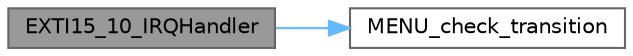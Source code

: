digraph "EXTI15_10_IRQHandler"
{
 // LATEX_PDF_SIZE
  bgcolor="transparent";
  edge [fontname=Helvetica,fontsize=10,labelfontname=Helvetica,labelfontsize=10];
  node [fontname=Helvetica,fontsize=10,shape=box,height=0.2,width=0.4];
  rankdir="LR";
  Node1 [id="Node000001",label="EXTI15_10_IRQHandler",height=0.2,width=0.4,color="gray40", fillcolor="grey60", style="filled", fontcolor="black",tooltip="Interrupt handler for the touchscreen."];
  Node1 -> Node2 [id="edge1_Node000001_Node000002",color="steelblue1",style="solid",tooltip=" "];
  Node2 [id="Node000002",label="MENU_check_transition",height=0.2,width=0.4,color="grey40", fillcolor="white", style="filled",URL="$menu_8c.html#a88e016ed6bb3eb9cfe66a3009bc6fbcf",tooltip="Check for selection/transition."];
}
